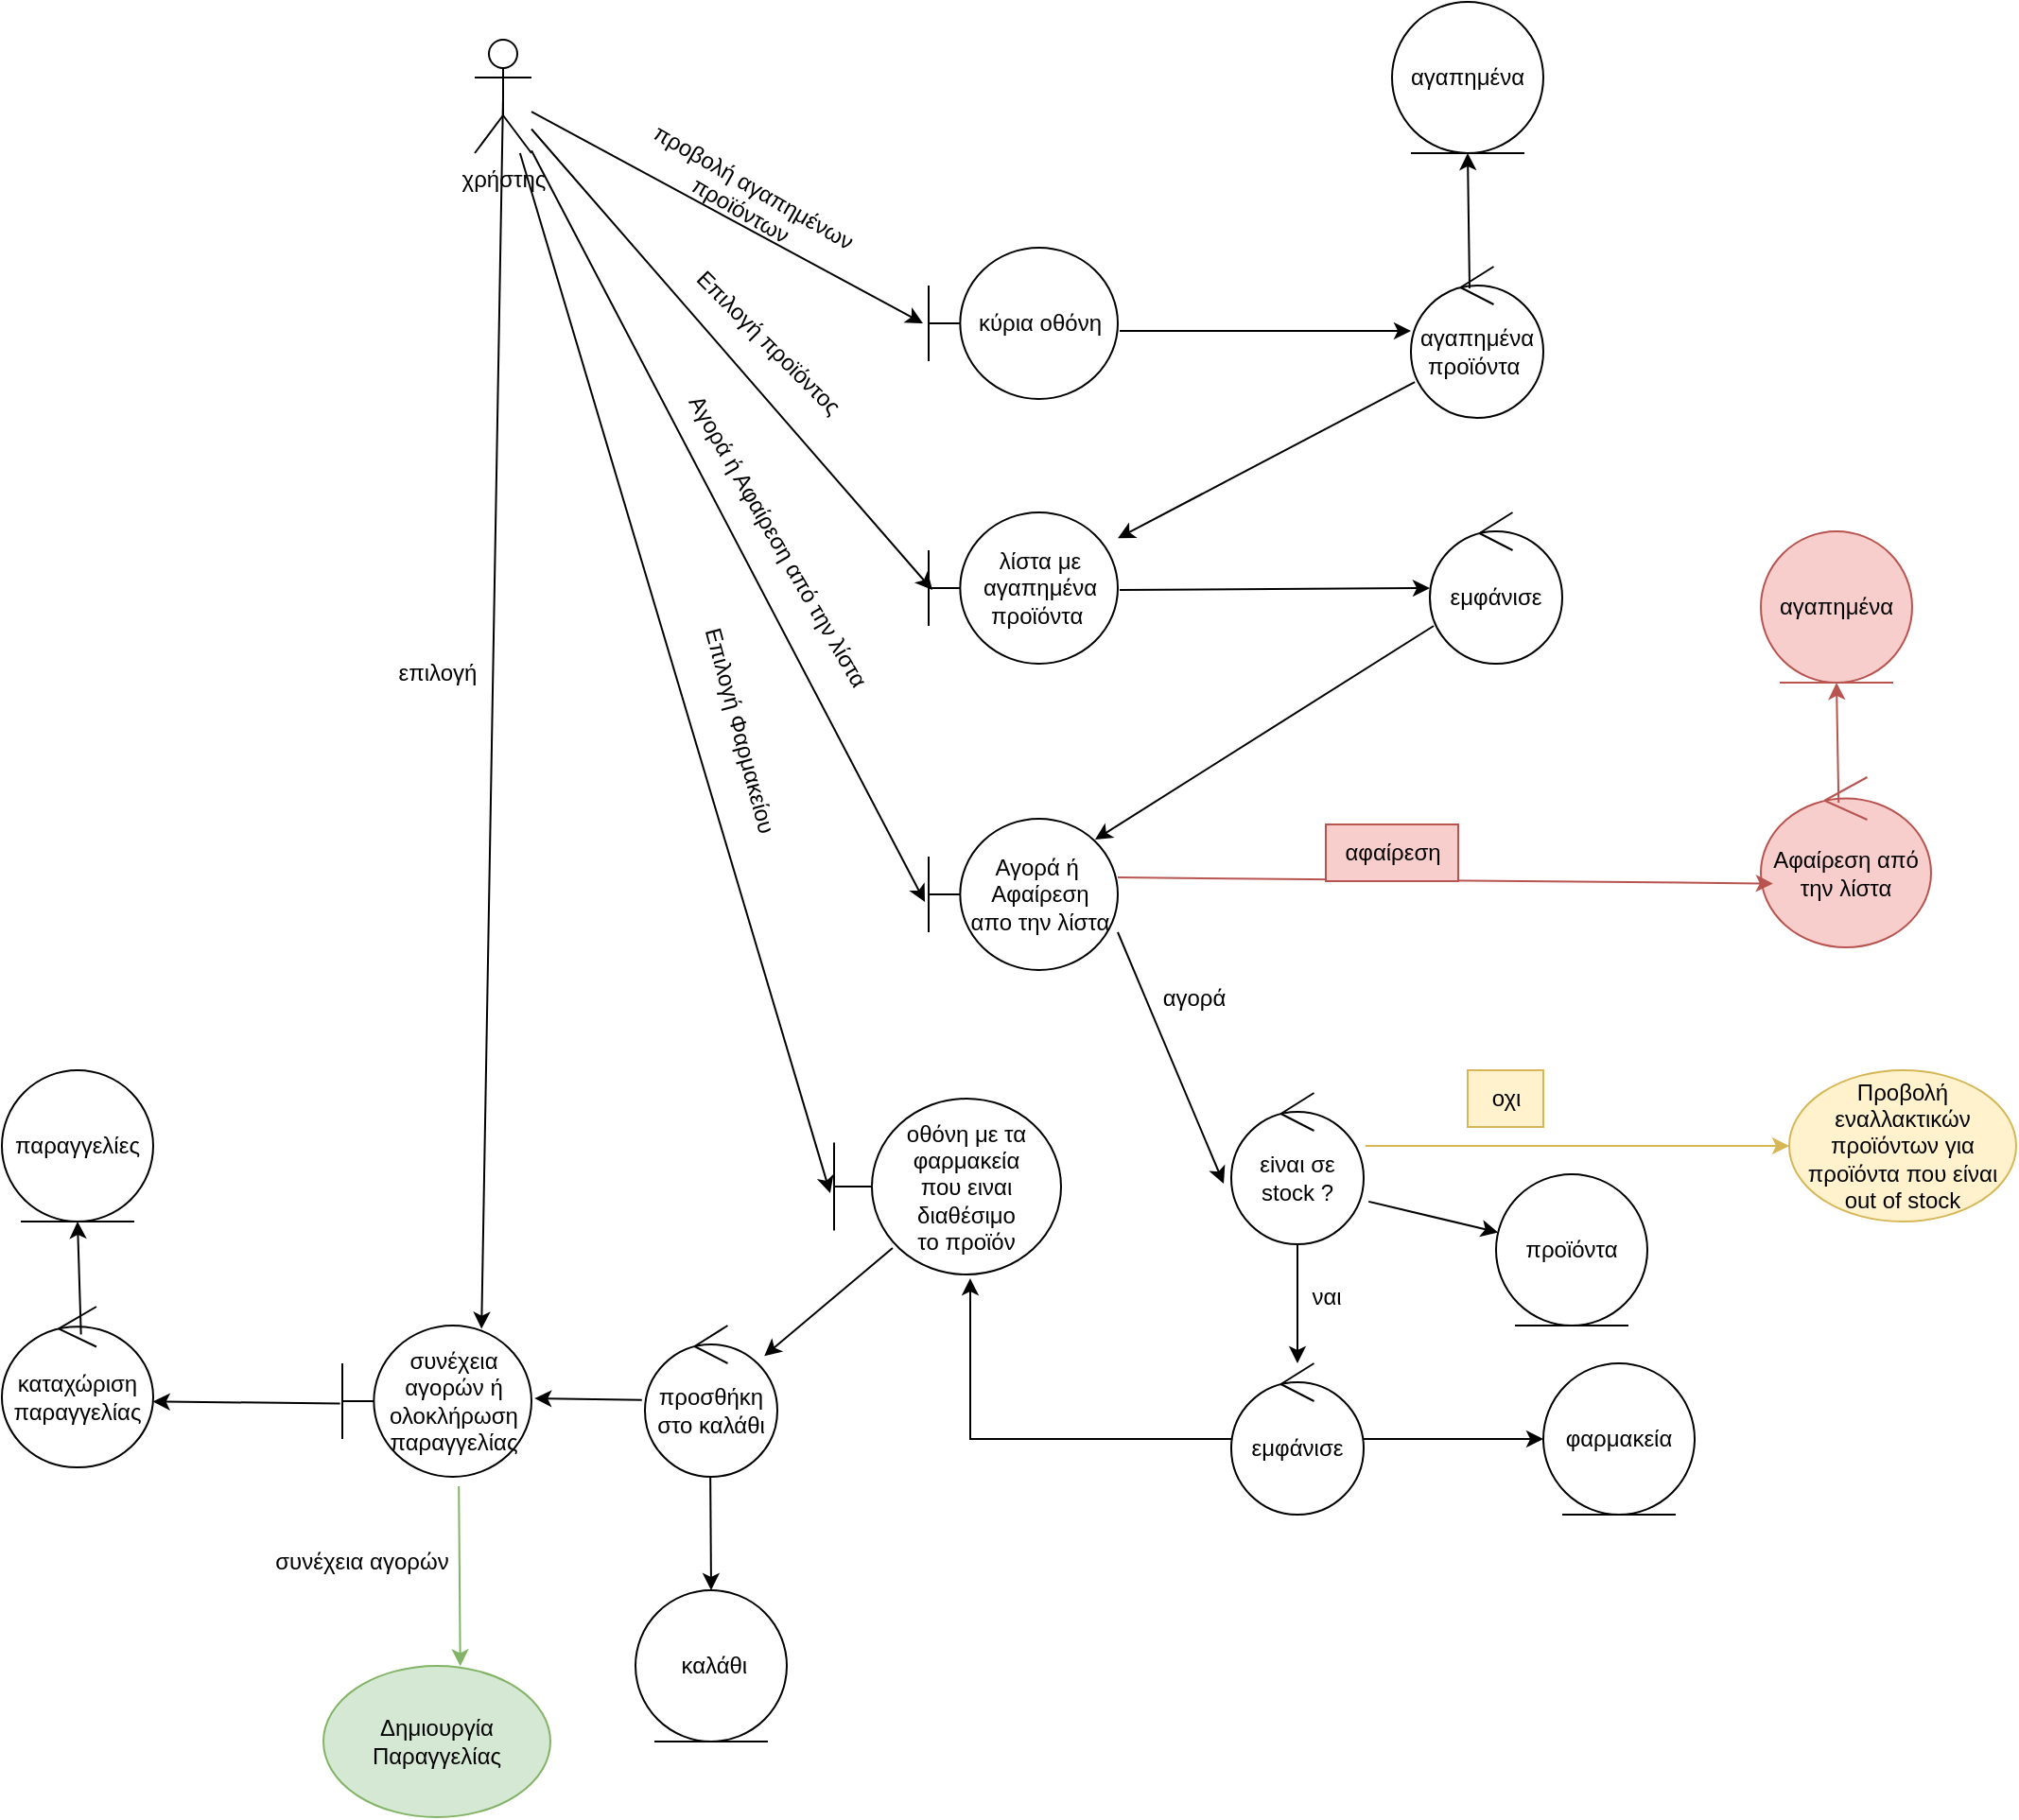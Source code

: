 <mxfile version="21.2.8" type="device">
  <diagram name="Page-1" id="IQTiKRB02Jf_GiqLcTtX">
    <mxGraphModel dx="2976" dy="606" grid="1" gridSize="10" guides="1" tooltips="1" connect="1" arrows="1" fold="1" page="1" pageScale="1" pageWidth="850" pageHeight="1100" math="0" shadow="0">
      <root>
        <mxCell id="0" />
        <mxCell id="1" parent="0" />
        <mxCell id="qbaSDtBNnqxAWvWLSkWQ-3" value="χρήστης" style="shape=umlActor;verticalLabelPosition=bottom;verticalAlign=top;html=1;" parent="1" vertex="1">
          <mxGeometry x="-920" y="140" width="30" height="60" as="geometry" />
        </mxCell>
        <mxCell id="qbaSDtBNnqxAWvWLSkWQ-31" value="κύρια οθόνη" style="shape=umlBoundary;whiteSpace=wrap;html=1;" parent="1" vertex="1">
          <mxGeometry x="-680" y="250" width="100" height="80" as="geometry" />
        </mxCell>
        <mxCell id="qbaSDtBNnqxAWvWLSkWQ-34" value="προβολή&amp;nbsp;αγαπημένων &lt;br&gt;προϊόντων&lt;br&gt;&amp;nbsp;" style="text;html=1;align=center;verticalAlign=middle;resizable=0;points=[];autosize=1;strokeColor=none;fillColor=none;rotation=30;" parent="1" vertex="1">
          <mxGeometry x="-850" y="200" width="140" height="60" as="geometry" />
        </mxCell>
        <mxCell id="qbaSDtBNnqxAWvWLSkWQ-35" value="αγαπημένα&lt;br style=&quot;border-color: var(--border-color);&quot;&gt;προϊόντα&amp;nbsp;" style="ellipse;shape=umlControl;whiteSpace=wrap;html=1;" parent="1" vertex="1">
          <mxGeometry x="-425" y="260" width="70" height="80" as="geometry" />
        </mxCell>
        <mxCell id="qbaSDtBNnqxAWvWLSkWQ-37" value="λίστα με αγαπημένα&lt;br style=&quot;border-color: var(--border-color);&quot;&gt;&lt;span style=&quot;&quot;&gt;προϊόντα&amp;nbsp;&lt;/span&gt;" style="shape=umlBoundary;whiteSpace=wrap;html=1;" parent="1" vertex="1">
          <mxGeometry x="-680" y="390" width="100" height="80" as="geometry" />
        </mxCell>
        <mxCell id="qbaSDtBNnqxAWvWLSkWQ-42" value="" style="endArrow=classic;html=1;rounded=0;exitX=1.01;exitY=0.55;exitDx=0;exitDy=0;exitPerimeter=0;entryX=0;entryY=0.425;entryDx=0;entryDy=0;entryPerimeter=0;" parent="1" source="qbaSDtBNnqxAWvWLSkWQ-31" target="qbaSDtBNnqxAWvWLSkWQ-35" edge="1">
          <mxGeometry width="50" height="50" relative="1" as="geometry">
            <mxPoint x="180" y="500" as="sourcePoint" />
            <mxPoint x="230" y="450" as="targetPoint" />
          </mxGeometry>
        </mxCell>
        <mxCell id="qbaSDtBNnqxAWvWLSkWQ-43" value="εμφάνισε" style="ellipse;shape=umlControl;whiteSpace=wrap;html=1;" parent="1" vertex="1">
          <mxGeometry x="-415" y="390" width="70" height="80" as="geometry" />
        </mxCell>
        <mxCell id="qbaSDtBNnqxAWvWLSkWQ-45" value="" style="endArrow=classic;html=1;rounded=0;exitX=1.01;exitY=0.513;exitDx=0;exitDy=0;exitPerimeter=0;entryX=0;entryY=0.5;entryDx=0;entryDy=0;entryPerimeter=0;" parent="1" source="qbaSDtBNnqxAWvWLSkWQ-37" target="qbaSDtBNnqxAWvWLSkWQ-43" edge="1">
          <mxGeometry width="50" height="50" relative="1" as="geometry">
            <mxPoint x="210" y="610" as="sourcePoint" />
            <mxPoint x="260" y="560" as="targetPoint" />
          </mxGeometry>
        </mxCell>
        <mxCell id="qbaSDtBNnqxAWvWLSkWQ-46" value="Αγορά ή&amp;nbsp; Αφαίρεση&lt;br style=&quot;border-color: var(--border-color);&quot;&gt;&lt;span style=&quot;&quot;&gt;απο την λίστα&lt;/span&gt;" style="shape=umlBoundary;whiteSpace=wrap;html=1;" parent="1" vertex="1">
          <mxGeometry x="-680" y="552" width="100" height="80" as="geometry" />
        </mxCell>
        <mxCell id="qbaSDtBNnqxAWvWLSkWQ-48" value="" style="endArrow=classic;html=1;rounded=0;exitX=0.029;exitY=0.75;exitDx=0;exitDy=0;exitPerimeter=0;entryX=0.88;entryY=0.138;entryDx=0;entryDy=0;entryPerimeter=0;" parent="1" source="qbaSDtBNnqxAWvWLSkWQ-43" target="qbaSDtBNnqxAWvWLSkWQ-46" edge="1">
          <mxGeometry width="50" height="50" relative="1" as="geometry">
            <mxPoint x="-150" y="672" as="sourcePoint" />
            <mxPoint x="-100" y="622" as="targetPoint" />
          </mxGeometry>
        </mxCell>
        <mxCell id="qbaSDtBNnqxAWvWLSkWQ-50" value="Aγορά ή Αφαίρεση από την λίστα" style="text;html=1;align=center;verticalAlign=middle;resizable=0;points=[];autosize=1;strokeColor=none;fillColor=none;rotation=60;" parent="1" vertex="1">
          <mxGeometry x="-860" y="390" width="200" height="30" as="geometry" />
        </mxCell>
        <mxCell id="qbaSDtBNnqxAWvWLSkWQ-51" value="Επιλογή προϊόντος" style="text;html=1;align=center;verticalAlign=middle;resizable=0;points=[];autosize=1;strokeColor=none;fillColor=none;rotation=45;" parent="1" vertex="1">
          <mxGeometry x="-830" y="285" width="130" height="30" as="geometry" />
        </mxCell>
        <mxCell id="qbaSDtBNnqxAWvWLSkWQ-52" value="" style="endArrow=classic;html=1;rounded=0;exitX=1;exitY=0.75;exitDx=0;exitDy=0;exitPerimeter=0;entryX=-0.057;entryY=0.6;entryDx=0;entryDy=0;entryPerimeter=0;" parent="1" source="qbaSDtBNnqxAWvWLSkWQ-46" target="qbaSDtBNnqxAWvWLSkWQ-53" edge="1">
          <mxGeometry width="50" height="50" relative="1" as="geometry">
            <mxPoint x="-220" y="662" as="sourcePoint" />
            <mxPoint x="-50" y="787" as="targetPoint" />
          </mxGeometry>
        </mxCell>
        <mxCell id="2-c7B4VhWy937aU1t4bQ-13" style="edgeStyle=orthogonalEdgeStyle;rounded=0;orthogonalLoop=1;jettySize=auto;html=1;" parent="1" source="qbaSDtBNnqxAWvWLSkWQ-53" target="qbaSDtBNnqxAWvWLSkWQ-59" edge="1">
          <mxGeometry relative="1" as="geometry" />
        </mxCell>
        <mxCell id="qbaSDtBNnqxAWvWLSkWQ-53" value="εiναι σε stock ?" style="ellipse;shape=umlControl;whiteSpace=wrap;html=1;" parent="1" vertex="1">
          <mxGeometry x="-520" y="697" width="70" height="80" as="geometry" />
        </mxCell>
        <mxCell id="qbaSDtBNnqxAWvWLSkWQ-54" value="αγορά" style="text;html=1;align=center;verticalAlign=middle;resizable=0;points=[];autosize=1;strokeColor=none;fillColor=none;" parent="1" vertex="1">
          <mxGeometry x="-570" y="632" width="60" height="30" as="geometry" />
        </mxCell>
        <mxCell id="qbaSDtBNnqxAWvWLSkWQ-56" value="φαρμακεία" style="ellipse;shape=umlEntity;whiteSpace=wrap;html=1;" parent="1" vertex="1">
          <mxGeometry x="-355" y="840" width="80" height="80" as="geometry" />
        </mxCell>
        <mxCell id="2-c7B4VhWy937aU1t4bQ-14" style="edgeStyle=orthogonalEdgeStyle;rounded=0;orthogonalLoop=1;jettySize=auto;html=1;entryX=0;entryY=0.5;entryDx=0;entryDy=0;" parent="1" source="qbaSDtBNnqxAWvWLSkWQ-59" target="qbaSDtBNnqxAWvWLSkWQ-56" edge="1">
          <mxGeometry relative="1" as="geometry" />
        </mxCell>
        <mxCell id="2-c7B4VhWy937aU1t4bQ-15" style="edgeStyle=orthogonalEdgeStyle;rounded=0;orthogonalLoop=1;jettySize=auto;html=1;entryX=0.6;entryY=1.022;entryDx=0;entryDy=0;entryPerimeter=0;" parent="1" source="qbaSDtBNnqxAWvWLSkWQ-59" target="qbaSDtBNnqxAWvWLSkWQ-63" edge="1">
          <mxGeometry relative="1" as="geometry" />
        </mxCell>
        <mxCell id="qbaSDtBNnqxAWvWLSkWQ-59" value="εμφάνισε" style="ellipse;shape=umlControl;whiteSpace=wrap;html=1;" parent="1" vertex="1">
          <mxGeometry x="-520" y="840" width="70" height="80" as="geometry" />
        </mxCell>
        <mxCell id="qbaSDtBNnqxAWvWLSkWQ-60" value="ναι" style="text;html=1;align=center;verticalAlign=middle;resizable=0;points=[];autosize=1;strokeColor=none;fillColor=none;" parent="1" vertex="1">
          <mxGeometry x="-490" y="790" width="40" height="30" as="geometry" />
        </mxCell>
        <mxCell id="qbaSDtBNnqxAWvWLSkWQ-63" value="οθόνη με τα φαρμακεία&lt;br style=&quot;border-color: var(--border-color);&quot;&gt;&lt;span style=&quot;&quot;&gt;που ειναι διαθέσιμο&lt;/span&gt;&lt;br style=&quot;border-color: var(--border-color);&quot;&gt;&lt;span style=&quot;&quot;&gt;το προϊόν&lt;/span&gt;" style="shape=umlBoundary;whiteSpace=wrap;html=1;" parent="1" vertex="1">
          <mxGeometry x="-730" y="700" width="120" height="93" as="geometry" />
        </mxCell>
        <mxCell id="qbaSDtBNnqxAWvWLSkWQ-68" value="προσθήκη στο καλάθι" style="ellipse;shape=umlControl;whiteSpace=wrap;html=1;" parent="1" vertex="1">
          <mxGeometry x="-830" y="820" width="70" height="80" as="geometry" />
        </mxCell>
        <mxCell id="qbaSDtBNnqxAWvWLSkWQ-74" value="Αφαίρεση από την λίστα" style="ellipse;shape=umlControl;whiteSpace=wrap;html=1;fillColor=#f8cecc;strokeColor=#b85450;" parent="1" vertex="1">
          <mxGeometry x="-240" y="530" width="90" height="90" as="geometry" />
        </mxCell>
        <mxCell id="qbaSDtBNnqxAWvWLSkWQ-75" value="αγαπημένα" style="ellipse;shape=umlEntity;whiteSpace=wrap;html=1;fillColor=#f8cecc;strokeColor=#b85450;" parent="1" vertex="1">
          <mxGeometry x="-240" y="400" width="80" height="80" as="geometry" />
        </mxCell>
        <mxCell id="qbaSDtBNnqxAWvWLSkWQ-77" value="" style="endArrow=classic;html=1;rounded=0;exitX=1;exitY=0.388;exitDx=0;exitDy=0;exitPerimeter=0;entryX=0.071;entryY=0.625;entryDx=0;entryDy=0;entryPerimeter=0;fillColor=#f8cecc;strokeColor=#b85450;" parent="1" source="qbaSDtBNnqxAWvWLSkWQ-46" target="qbaSDtBNnqxAWvWLSkWQ-74" edge="1">
          <mxGeometry width="50" height="50" relative="1" as="geometry">
            <mxPoint x="20" y="782" as="sourcePoint" />
            <mxPoint x="70" y="732" as="targetPoint" />
          </mxGeometry>
        </mxCell>
        <mxCell id="qbaSDtBNnqxAWvWLSkWQ-78" value="" style="endArrow=classic;html=1;rounded=0;exitX=0.457;exitY=0.15;exitDx=0;exitDy=0;exitPerimeter=0;entryX=0.5;entryY=1;entryDx=0;entryDy=0;fillColor=#f8cecc;strokeColor=#b85450;" parent="1" source="qbaSDtBNnqxAWvWLSkWQ-74" target="qbaSDtBNnqxAWvWLSkWQ-75" edge="1">
          <mxGeometry width="50" height="50" relative="1" as="geometry">
            <mxPoint x="20" y="782" as="sourcePoint" />
            <mxPoint x="70" y="732" as="targetPoint" />
          </mxGeometry>
        </mxCell>
        <mxCell id="qbaSDtBNnqxAWvWLSkWQ-79" value="αφαίρεση" style="text;html=1;align=center;verticalAlign=middle;resizable=0;points=[];autosize=1;strokeColor=#b85450;fillColor=#f8cecc;" parent="1" vertex="1">
          <mxGeometry x="-470" y="555" width="70" height="30" as="geometry" />
        </mxCell>
        <mxCell id="qbaSDtBNnqxAWvWLSkWQ-80" value="Προβολή εναλλακτικών προϊόντων για προϊόντα που είναι out of stock" style="ellipse;whiteSpace=wrap;html=1;fillColor=#fff2cc;strokeColor=#d6b656;" parent="1" vertex="1">
          <mxGeometry x="-225" y="685" width="120" height="80" as="geometry" />
        </mxCell>
        <mxCell id="qbaSDtBNnqxAWvWLSkWQ-81" value="" style="endArrow=classic;html=1;rounded=0;exitX=1.014;exitY=0.35;exitDx=0;exitDy=0;exitPerimeter=0;fillColor=#fff2cc;strokeColor=#d6b656;entryX=0;entryY=0.5;entryDx=0;entryDy=0;" parent="1" source="qbaSDtBNnqxAWvWLSkWQ-53" target="qbaSDtBNnqxAWvWLSkWQ-80" edge="1">
          <mxGeometry width="50" height="50" relative="1" as="geometry">
            <mxPoint x="170" y="882" as="sourcePoint" />
            <mxPoint x="140" y="862" as="targetPoint" />
          </mxGeometry>
        </mxCell>
        <mxCell id="qbaSDtBNnqxAWvWLSkWQ-82" value="οχι" style="text;html=1;align=center;verticalAlign=middle;resizable=0;points=[];autosize=1;strokeColor=#d6b656;fillColor=#fff2cc;" parent="1" vertex="1">
          <mxGeometry x="-395" y="685" width="40" height="30" as="geometry" />
        </mxCell>
        <mxCell id="2-c7B4VhWy937aU1t4bQ-7" value="" style="endArrow=classic;html=1;rounded=0;entryX=-0.03;entryY=0.5;entryDx=0;entryDy=0;entryPerimeter=0;" parent="1" source="qbaSDtBNnqxAWvWLSkWQ-3" target="qbaSDtBNnqxAWvWLSkWQ-31" edge="1">
          <mxGeometry width="50" height="50" relative="1" as="geometry">
            <mxPoint x="-230" y="240" as="sourcePoint" />
            <mxPoint x="-180" y="190" as="targetPoint" />
          </mxGeometry>
        </mxCell>
        <mxCell id="2-c7B4VhWy937aU1t4bQ-9" value="" style="endArrow=classic;html=1;rounded=0;entryX=0.02;entryY=0.513;entryDx=0;entryDy=0;entryPerimeter=0;" parent="1" source="qbaSDtBNnqxAWvWLSkWQ-3" target="qbaSDtBNnqxAWvWLSkWQ-37" edge="1">
          <mxGeometry width="50" height="50" relative="1" as="geometry">
            <mxPoint x="-230" y="380" as="sourcePoint" />
            <mxPoint x="-180" y="330" as="targetPoint" />
          </mxGeometry>
        </mxCell>
        <mxCell id="2-c7B4VhWy937aU1t4bQ-10" value="" style="endArrow=classic;html=1;rounded=0;exitX=0.029;exitY=0.763;exitDx=0;exitDy=0;exitPerimeter=0;" parent="1" source="qbaSDtBNnqxAWvWLSkWQ-35" target="qbaSDtBNnqxAWvWLSkWQ-37" edge="1">
          <mxGeometry width="50" height="50" relative="1" as="geometry">
            <mxPoint x="-270" y="350" as="sourcePoint" />
            <mxPoint x="-220" y="300" as="targetPoint" />
          </mxGeometry>
        </mxCell>
        <mxCell id="2-c7B4VhWy937aU1t4bQ-12" value="" style="endArrow=classic;html=1;rounded=0;entryX=-0.02;entryY=0.55;entryDx=0;entryDy=0;entryPerimeter=0;" parent="1" source="qbaSDtBNnqxAWvWLSkWQ-3" target="qbaSDtBNnqxAWvWLSkWQ-46" edge="1">
          <mxGeometry width="50" height="50" relative="1" as="geometry">
            <mxPoint x="-270" y="450" as="sourcePoint" />
            <mxPoint x="-220" y="400" as="targetPoint" />
          </mxGeometry>
        </mxCell>
        <mxCell id="2-c7B4VhWy937aU1t4bQ-16" value="" style="endArrow=classic;html=1;rounded=0;entryX=-0.017;entryY=0.538;entryDx=0;entryDy=0;entryPerimeter=0;" parent="1" source="qbaSDtBNnqxAWvWLSkWQ-3" target="qbaSDtBNnqxAWvWLSkWQ-63" edge="1">
          <mxGeometry width="50" height="50" relative="1" as="geometry">
            <mxPoint x="-880" y="209" as="sourcePoint" />
            <mxPoint x="-672" y="606" as="targetPoint" />
          </mxGeometry>
        </mxCell>
        <mxCell id="2-c7B4VhWy937aU1t4bQ-17" value="Επιλογή Φαρμακείου" style="text;html=1;align=center;verticalAlign=middle;resizable=0;points=[];autosize=1;strokeColor=none;fillColor=none;rotation=75;" parent="1" vertex="1">
          <mxGeometry x="-850" y="490" width="140" height="30" as="geometry" />
        </mxCell>
        <mxCell id="2-c7B4VhWy937aU1t4bQ-19" value="" style="endArrow=classic;html=1;rounded=0;exitX=0.258;exitY=0.849;exitDx=0;exitDy=0;exitPerimeter=0;" parent="1" source="qbaSDtBNnqxAWvWLSkWQ-63" target="qbaSDtBNnqxAWvWLSkWQ-68" edge="1">
          <mxGeometry width="50" height="50" relative="1" as="geometry">
            <mxPoint x="-270" y="670" as="sourcePoint" />
            <mxPoint x="-220" y="620" as="targetPoint" />
          </mxGeometry>
        </mxCell>
        <mxCell id="kx_d8gpz1fThckoxQMwW-2" value="συνέχεια αγορών ή ολοκλήρωση παραγγελίας" style="shape=umlBoundary;whiteSpace=wrap;html=1;" parent="1" vertex="1">
          <mxGeometry x="-990" y="820" width="100" height="80" as="geometry" />
        </mxCell>
        <mxCell id="kx_d8gpz1fThckoxQMwW-3" value="" style="endArrow=classic;html=1;rounded=0;exitX=-0.023;exitY=0.492;exitDx=0;exitDy=0;exitPerimeter=0;entryX=1.016;entryY=0.482;entryDx=0;entryDy=0;entryPerimeter=0;" parent="1" source="qbaSDtBNnqxAWvWLSkWQ-68" target="kx_d8gpz1fThckoxQMwW-2" edge="1">
          <mxGeometry width="50" height="50" relative="1" as="geometry">
            <mxPoint x="-1000" y="870" as="sourcePoint" />
            <mxPoint x="-950" y="820" as="targetPoint" />
          </mxGeometry>
        </mxCell>
        <mxCell id="kx_d8gpz1fThckoxQMwW-4" value="" style="endArrow=classic;html=1;rounded=0;exitX=0.5;exitY=0.5;exitDx=0;exitDy=0;exitPerimeter=0;entryX=0.736;entryY=0.022;entryDx=0;entryDy=0;entryPerimeter=0;" parent="1" source="qbaSDtBNnqxAWvWLSkWQ-3" target="kx_d8gpz1fThckoxQMwW-2" edge="1">
          <mxGeometry width="50" height="50" relative="1" as="geometry">
            <mxPoint x="-1000" y="370" as="sourcePoint" />
            <mxPoint x="-950" y="320" as="targetPoint" />
          </mxGeometry>
        </mxCell>
        <mxCell id="kx_d8gpz1fThckoxQMwW-5" value="επιλογή" style="text;html=1;align=center;verticalAlign=middle;resizable=0;points=[];autosize=1;strokeColor=none;fillColor=none;" parent="1" vertex="1">
          <mxGeometry x="-970" y="460" width="60" height="30" as="geometry" />
        </mxCell>
        <mxCell id="kx_d8gpz1fThckoxQMwW-6" value="Δημιουργία Παραγγελίας" style="ellipse;whiteSpace=wrap;html=1;fillColor=#d5e8d4;strokeColor=#82b366;" parent="1" vertex="1">
          <mxGeometry x="-1000" y="1000" width="120" height="80" as="geometry" />
        </mxCell>
        <mxCell id="kx_d8gpz1fThckoxQMwW-7" value="συνέχεια αγορών" style="text;html=1;align=center;verticalAlign=middle;resizable=0;points=[];autosize=1;strokeColor=none;fillColor=none;" parent="1" vertex="1">
          <mxGeometry x="-1040" y="930" width="120" height="30" as="geometry" />
        </mxCell>
        <mxCell id="kx_d8gpz1fThckoxQMwW-8" value="" style="endArrow=classic;html=1;rounded=0;exitX=0.616;exitY=1.062;exitDx=0;exitDy=0;exitPerimeter=0;entryX=0.603;entryY=0.002;entryDx=0;entryDy=0;entryPerimeter=0;fillColor=#d5e8d4;strokeColor=#82b366;" parent="1" source="kx_d8gpz1fThckoxQMwW-2" target="kx_d8gpz1fThckoxQMwW-6" edge="1">
          <mxGeometry width="50" height="50" relative="1" as="geometry">
            <mxPoint x="-1000" y="970" as="sourcePoint" />
            <mxPoint x="-950" y="920" as="targetPoint" />
          </mxGeometry>
        </mxCell>
        <mxCell id="kx_d8gpz1fThckoxQMwW-9" value="&amp;nbsp;καλάθι" style="ellipse;shape=umlEntity;whiteSpace=wrap;html=1;" parent="1" vertex="1">
          <mxGeometry x="-835" y="960" width="80" height="80" as="geometry" />
        </mxCell>
        <mxCell id="kx_d8gpz1fThckoxQMwW-10" value="" style="endArrow=classic;html=1;rounded=0;exitX=0.494;exitY=0.995;exitDx=0;exitDy=0;exitPerimeter=0;entryX=0.5;entryY=0;entryDx=0;entryDy=0;" parent="1" source="qbaSDtBNnqxAWvWLSkWQ-68" target="kx_d8gpz1fThckoxQMwW-9" edge="1">
          <mxGeometry width="50" height="50" relative="1" as="geometry">
            <mxPoint x="-820" y="970" as="sourcePoint" />
            <mxPoint x="-770" y="920" as="targetPoint" />
          </mxGeometry>
        </mxCell>
        <mxCell id="kx_d8gpz1fThckoxQMwW-12" value="" style="endArrow=classic;html=1;rounded=0;exitX=-0.012;exitY=0.515;exitDx=0;exitDy=0;exitPerimeter=0;entryX=0.998;entryY=0.591;entryDx=0;entryDy=0;entryPerimeter=0;" parent="1" source="kx_d8gpz1fThckoxQMwW-2" target="vjaxEdrjSYlHlND0n6Hi-3" edge="1">
          <mxGeometry width="50" height="50" relative="1" as="geometry">
            <mxPoint x="-930" y="870" as="sourcePoint" />
            <mxPoint x="-880" y="820" as="targetPoint" />
          </mxGeometry>
        </mxCell>
        <mxCell id="Me83OcK2SVn-LIgYVFQr-1" value="αγαπημένα" style="ellipse;shape=umlEntity;whiteSpace=wrap;html=1;" parent="1" vertex="1">
          <mxGeometry x="-435" y="120" width="80" height="80" as="geometry" />
        </mxCell>
        <mxCell id="Me83OcK2SVn-LIgYVFQr-2" value="" style="endArrow=classic;html=1;rounded=0;entryX=0.5;entryY=1;entryDx=0;entryDy=0;exitX=0.443;exitY=0.143;exitDx=0;exitDy=0;exitPerimeter=0;" parent="1" source="qbaSDtBNnqxAWvWLSkWQ-35" target="Me83OcK2SVn-LIgYVFQr-1" edge="1">
          <mxGeometry width="50" height="50" relative="1" as="geometry">
            <mxPoint x="-620" y="280" as="sourcePoint" />
            <mxPoint x="-570" y="230" as="targetPoint" />
          </mxGeometry>
        </mxCell>
        <mxCell id="vjaxEdrjSYlHlND0n6Hi-1" value="προϊόντα" style="ellipse;shape=umlEntity;whiteSpace=wrap;html=1;" parent="1" vertex="1">
          <mxGeometry x="-380" y="740" width="80" height="80" as="geometry" />
        </mxCell>
        <mxCell id="vjaxEdrjSYlHlND0n6Hi-2" value="" style="endArrow=classic;html=1;rounded=0;exitX=1.037;exitY=0.718;exitDx=0;exitDy=0;exitPerimeter=0;" parent="1" source="qbaSDtBNnqxAWvWLSkWQ-53" target="vjaxEdrjSYlHlND0n6Hi-1" edge="1">
          <mxGeometry width="50" height="50" relative="1" as="geometry">
            <mxPoint x="-440" y="640" as="sourcePoint" />
            <mxPoint x="-390" y="590" as="targetPoint" />
          </mxGeometry>
        </mxCell>
        <mxCell id="vjaxEdrjSYlHlND0n6Hi-3" value="καταχώριση παραγγελίας" style="ellipse;shape=umlControl;whiteSpace=wrap;html=1;" parent="1" vertex="1">
          <mxGeometry x="-1170" y="810" width="80" height="85" as="geometry" />
        </mxCell>
        <mxCell id="vjaxEdrjSYlHlND0n6Hi-4" value="παραγγελίες" style="ellipse;shape=umlEntity;whiteSpace=wrap;html=1;" parent="1" vertex="1">
          <mxGeometry x="-1170" y="685" width="80" height="80" as="geometry" />
        </mxCell>
        <mxCell id="vjaxEdrjSYlHlND0n6Hi-5" value="" style="endArrow=classic;html=1;rounded=0;entryX=0.5;entryY=1;entryDx=0;entryDy=0;exitX=0.523;exitY=0.174;exitDx=0;exitDy=0;exitPerimeter=0;" parent="1" source="vjaxEdrjSYlHlND0n6Hi-3" target="vjaxEdrjSYlHlND0n6Hi-4" edge="1">
          <mxGeometry width="50" height="50" relative="1" as="geometry">
            <mxPoint x="-1120" y="840" as="sourcePoint" />
            <mxPoint x="-1070" y="790" as="targetPoint" />
          </mxGeometry>
        </mxCell>
      </root>
    </mxGraphModel>
  </diagram>
</mxfile>
